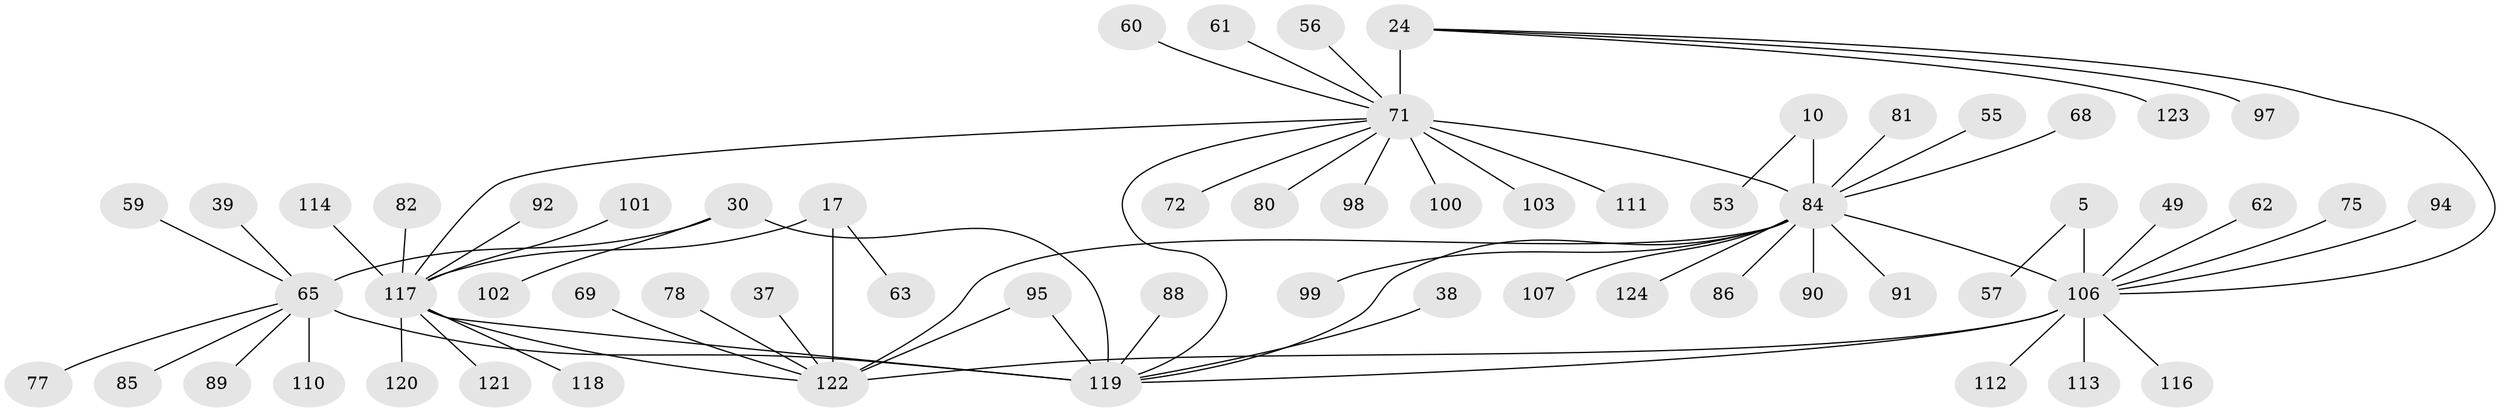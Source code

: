 // original degree distribution, {6: 0.03225806451612903, 7: 0.024193548387096774, 8: 0.03225806451612903, 9: 0.024193548387096774, 5: 0.04032258064516129, 15: 0.016129032258064516, 12: 0.016129032258064516, 10: 0.04032258064516129, 11: 0.024193548387096774, 3: 0.016129032258064516, 2: 0.12903225806451613, 1: 0.5967741935483871, 4: 0.008064516129032258}
// Generated by graph-tools (version 1.1) at 2025/02/03/05/25 17:02:44]
// undirected, 62 vertices, 70 edges
graph export_dot {
graph [start="1"]
  node [color=gray90,style=filled];
  5 [super="+1"];
  10 [super="+8"];
  17 [super="+14"];
  24 [super="+20"];
  30 [super="+26"];
  37;
  38;
  39;
  49;
  53;
  55;
  56;
  57;
  59;
  60;
  61;
  62;
  63 [super="+36"];
  65 [super="+28"];
  68;
  69;
  71 [super="+23+34+40+43+52"];
  72;
  75;
  77;
  78;
  80;
  81 [super="+32"];
  82;
  84 [super="+66"];
  85;
  86;
  88;
  89;
  90;
  91;
  92;
  94 [super="+51+83"];
  95;
  97;
  98;
  99 [super="+87"];
  100 [super="+33"];
  101;
  102;
  103;
  106 [super="+105"];
  107 [super="+96"];
  110;
  111;
  112;
  113;
  114;
  116;
  117 [super="+18+42+44+47+70+73+76"];
  118;
  119 [super="+109+29"];
  120;
  121;
  122 [super="+115+16+104"];
  123;
  124;
  5 -- 57;
  5 -- 106 [weight=8];
  10 -- 53;
  10 -- 84 [weight=8];
  17 -- 63;
  17 -- 117 [weight=4];
  17 -- 122 [weight=4];
  24 -- 123;
  24 -- 97;
  24 -- 106;
  24 -- 71 [weight=8];
  30 -- 102;
  30 -- 119 [weight=5];
  30 -- 65 [weight=4];
  37 -- 122;
  38 -- 119;
  39 -- 65;
  49 -- 106;
  55 -- 84;
  56 -- 71;
  59 -- 65;
  60 -- 71;
  61 -- 71;
  62 -- 106;
  65 -- 77;
  65 -- 110;
  65 -- 85;
  65 -- 119 [weight=4];
  65 -- 89;
  68 -- 84;
  69 -- 122;
  71 -- 72;
  71 -- 80;
  71 -- 98;
  71 -- 100;
  71 -- 103;
  71 -- 111;
  71 -- 117 [weight=2];
  71 -- 119 [weight=2];
  71 -- 84;
  75 -- 106;
  78 -- 122;
  81 -- 84;
  82 -- 117;
  84 -- 119 [weight=3];
  84 -- 99;
  84 -- 90;
  84 -- 106 [weight=2];
  84 -- 107;
  84 -- 86;
  84 -- 122 [weight=3];
  84 -- 91;
  84 -- 124;
  88 -- 119;
  92 -- 117;
  94 -- 106;
  95 -- 119;
  95 -- 122;
  101 -- 117;
  106 -- 119 [weight=3];
  106 -- 112;
  106 -- 113;
  106 -- 116;
  106 -- 122;
  114 -- 117;
  117 -- 118;
  117 -- 119 [weight=2];
  117 -- 120;
  117 -- 121;
  117 -- 122 [weight=4];
}
